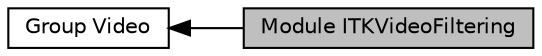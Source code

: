 digraph "Module ITKVideoFiltering"
{
  edge [fontname="Helvetica",fontsize="10",labelfontname="Helvetica",labelfontsize="10"];
  node [fontname="Helvetica",fontsize="10",shape=box];
  rankdir=LR;
  Node2 [label="Group Video",height=0.2,width=0.4,color="black", fillcolor="white", style="filled",URL="$group__Group-Video.html",tooltip=" "];
  Node1 [label="Module ITKVideoFiltering",height=0.2,width=0.4,color="black", fillcolor="grey75", style="filled", fontcolor="black",tooltip=" "];
  Node2->Node1 [shape=plaintext, dir="back", style="solid"];
}
